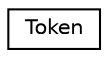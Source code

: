 digraph "Graphical Class Hierarchy"
{
 // LATEX_PDF_SIZE
  edge [fontname="Helvetica",fontsize="10",labelfontname="Helvetica",labelfontsize="10"];
  node [fontname="Helvetica",fontsize="10",shape=record];
  rankdir="LR";
  Node0 [label="Token",height=0.2,width=0.4,color="black", fillcolor="white", style="filled",URL="$class_token.html",tooltip=" "];
}
